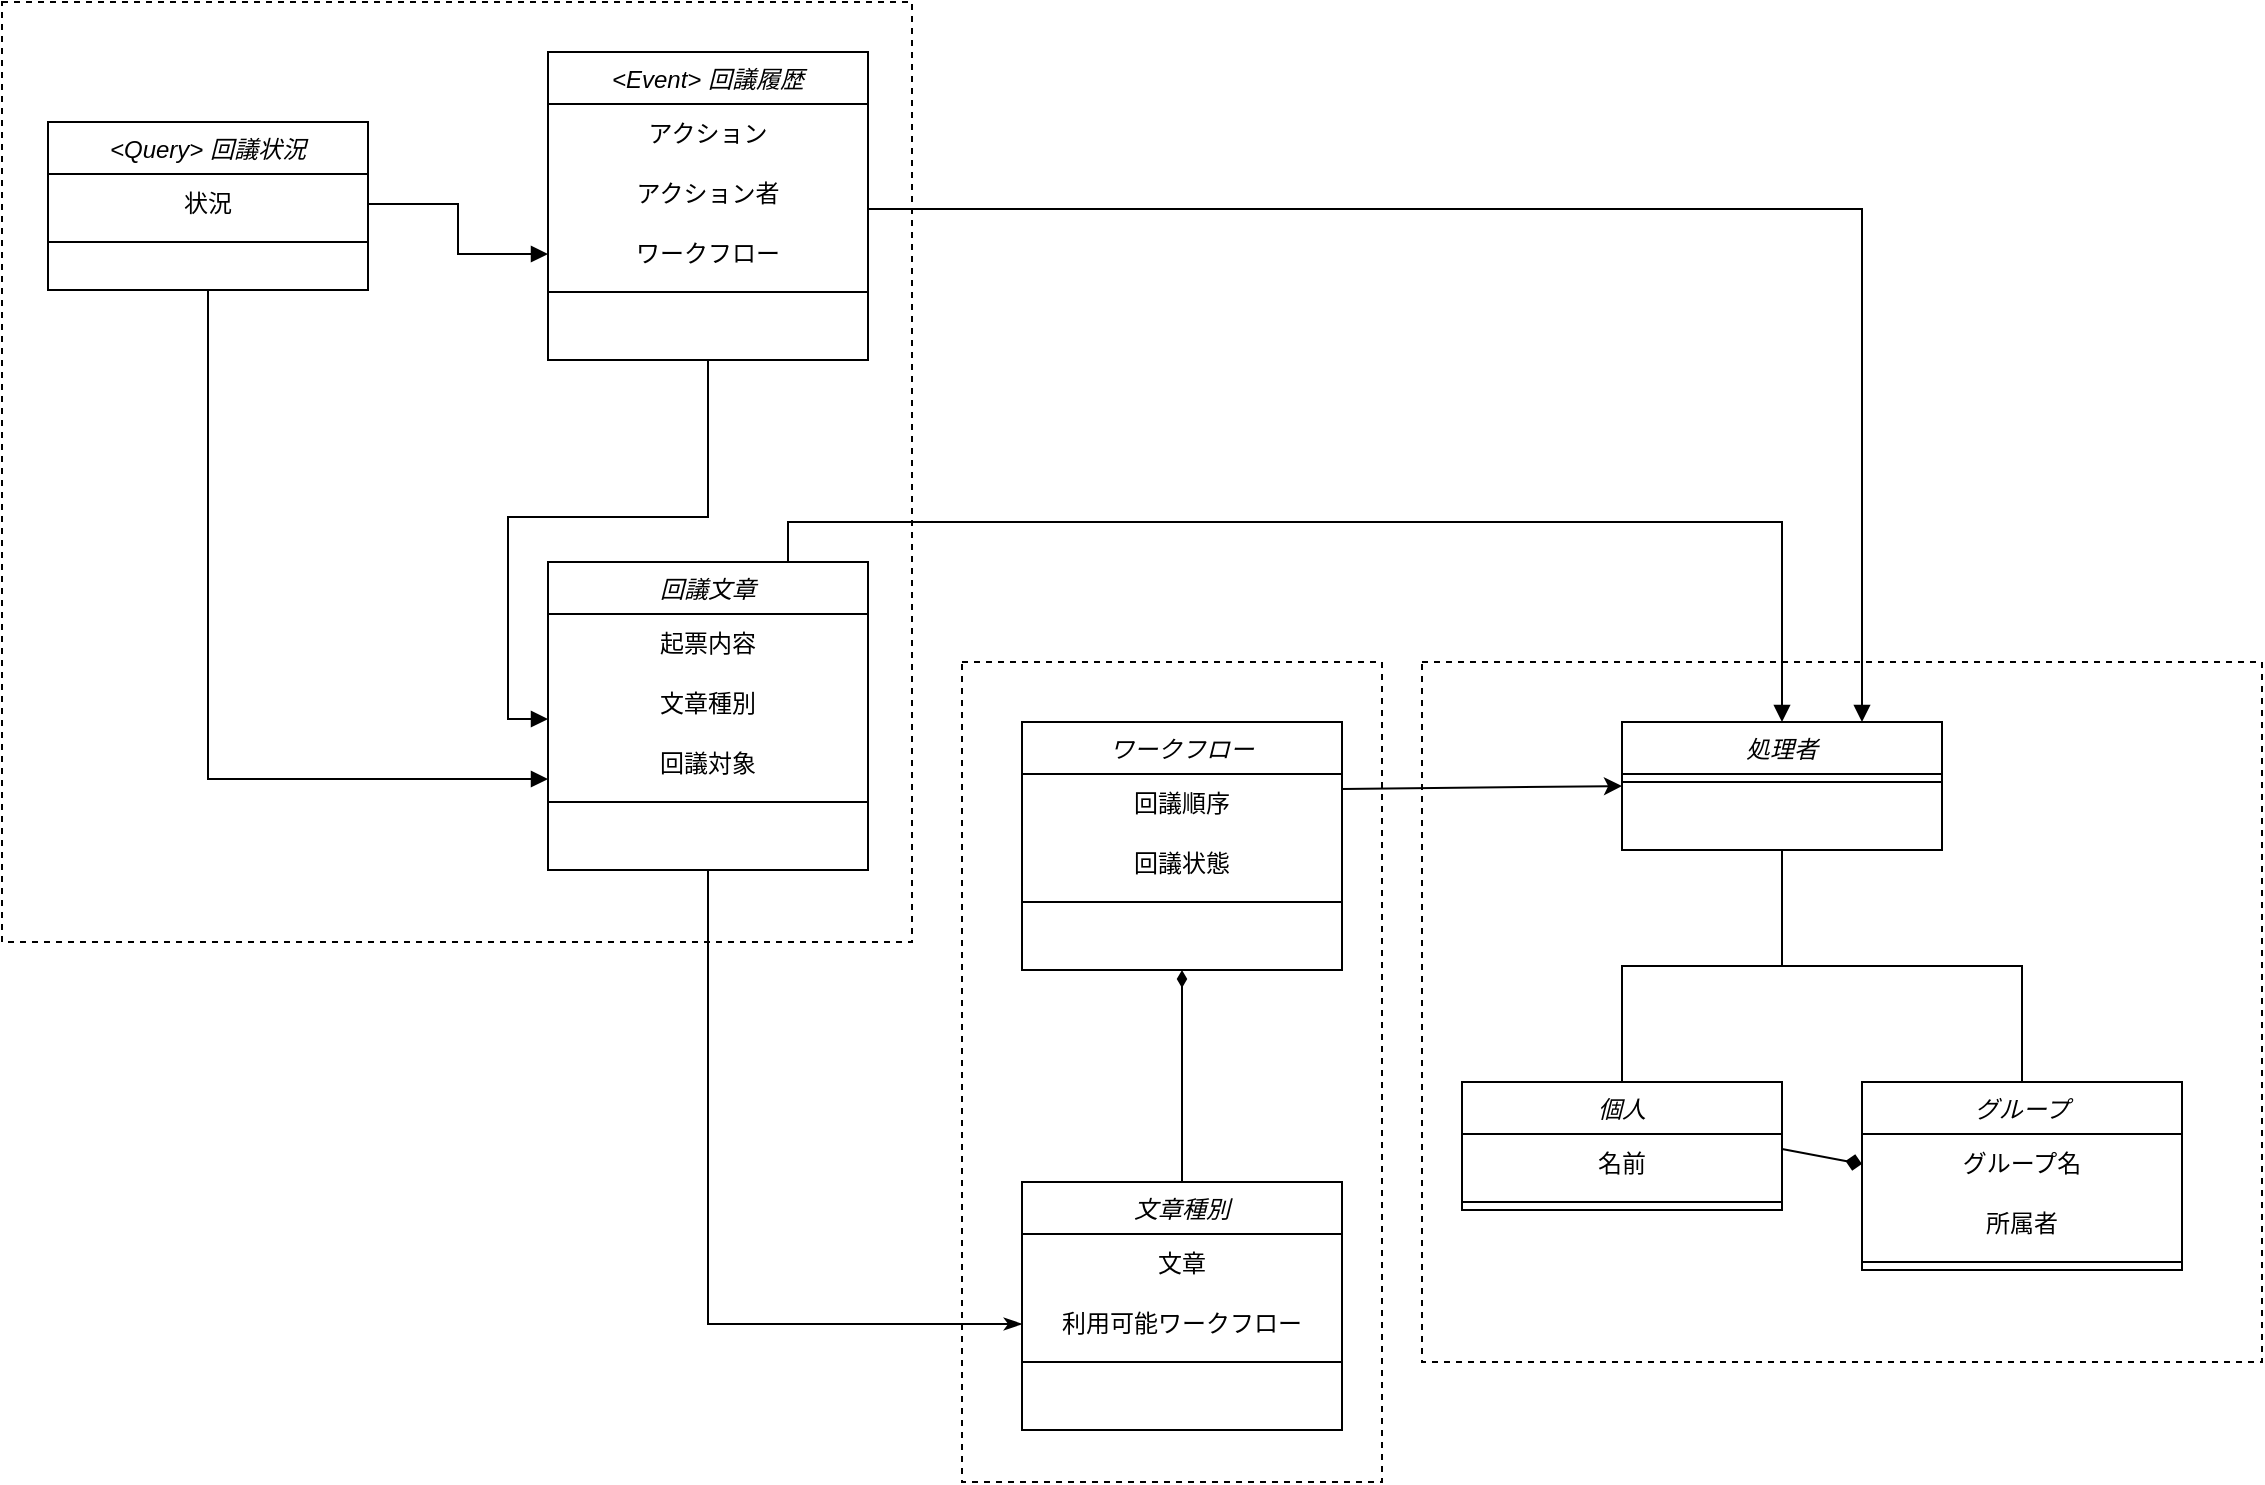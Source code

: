 <mxfile version="20.2.3" type="device"><diagram id="C5RBs43oDa-KdzZeNtuy" name="Page-1"><mxGraphModel dx="2405" dy="836" grid="1" gridSize="10" guides="1" tooltips="1" connect="1" arrows="1" fold="1" page="1" pageScale="1" pageWidth="827" pageHeight="1169" math="0" shadow="0"><root><mxCell id="WIyWlLk6GJQsqaUBKTNV-0"/><mxCell id="WIyWlLk6GJQsqaUBKTNV-1" parent="WIyWlLk6GJQsqaUBKTNV-0"/><mxCell id="uax9X7sILpSDRApu96I1-63" value="" style="rounded=0;whiteSpace=wrap;html=1;fillColor=none;dashed=1;" parent="WIyWlLk6GJQsqaUBKTNV-1" vertex="1"><mxGeometry x="-303" y="90" width="455" height="470" as="geometry"/></mxCell><mxCell id="uax9X7sILpSDRApu96I1-62" value="" style="rounded=0;whiteSpace=wrap;html=1;fillColor=none;dashed=1;" parent="WIyWlLk6GJQsqaUBKTNV-1" vertex="1"><mxGeometry x="177" y="420" width="210" height="410" as="geometry"/></mxCell><mxCell id="uax9X7sILpSDRApu96I1-61" value="" style="rounded=0;whiteSpace=wrap;html=1;fillColor=none;dashed=1;" parent="WIyWlLk6GJQsqaUBKTNV-1" vertex="1"><mxGeometry x="407" y="420" width="420" height="350" as="geometry"/></mxCell><mxCell id="WwqtdvGn970GeSsQC2He-47" style="edgeStyle=orthogonalEdgeStyle;rounded=0;orthogonalLoop=1;jettySize=auto;html=1;exitX=0.75;exitY=0;exitDx=0;exitDy=0;entryX=0.5;entryY=0;entryDx=0;entryDy=0;startArrow=none;startFill=0;endArrow=block;endFill=1;" edge="1" parent="WIyWlLk6GJQsqaUBKTNV-1" source="zkfFHV4jXpPFQw0GAbJ--0" target="uax9X7sILpSDRApu96I1-6"><mxGeometry relative="1" as="geometry"/></mxCell><mxCell id="zkfFHV4jXpPFQw0GAbJ--0" value="回議文章" style="swimlane;fontStyle=2;align=center;verticalAlign=top;childLayout=stackLayout;horizontal=1;startSize=26;horizontalStack=0;resizeParent=1;resizeLast=0;collapsible=1;marginBottom=0;rounded=0;shadow=0;strokeWidth=1;" parent="WIyWlLk6GJQsqaUBKTNV-1" vertex="1"><mxGeometry x="-30" y="370" width="160" height="154" as="geometry"><mxRectangle x="230" y="140" width="160" height="26" as="alternateBounds"/></mxGeometry></mxCell><mxCell id="uax9X7sILpSDRApu96I1-5" value="起票内容" style="text;html=1;strokeColor=none;fillColor=none;align=center;verticalAlign=middle;whiteSpace=wrap;rounded=0;" parent="zkfFHV4jXpPFQw0GAbJ--0" vertex="1"><mxGeometry y="26" width="160" height="30" as="geometry"/></mxCell><mxCell id="WwqtdvGn970GeSsQC2He-2" value="文章種別" style="text;html=1;strokeColor=none;fillColor=none;align=center;verticalAlign=middle;whiteSpace=wrap;rounded=0;" vertex="1" parent="zkfFHV4jXpPFQw0GAbJ--0"><mxGeometry y="56" width="160" height="30" as="geometry"/></mxCell><mxCell id="WwqtdvGn970GeSsQC2He-36" value="回議対象" style="text;html=1;strokeColor=none;fillColor=none;align=center;verticalAlign=middle;whiteSpace=wrap;rounded=0;" vertex="1" parent="zkfFHV4jXpPFQw0GAbJ--0"><mxGeometry y="86" width="160" height="30" as="geometry"/></mxCell><mxCell id="zkfFHV4jXpPFQw0GAbJ--4" value="" style="line;html=1;strokeWidth=1;align=left;verticalAlign=middle;spacingTop=-1;spacingLeft=3;spacingRight=3;rotatable=0;labelPosition=right;points=[];portConstraint=eastwest;" parent="zkfFHV4jXpPFQw0GAbJ--0" vertex="1"><mxGeometry y="116" width="160" height="8" as="geometry"/></mxCell><mxCell id="uax9X7sILpSDRApu96I1-2" value="ワークフロー" style="swimlane;fontStyle=2;align=center;verticalAlign=top;childLayout=stackLayout;horizontal=1;startSize=26;horizontalStack=0;resizeParent=1;resizeLast=0;collapsible=1;marginBottom=0;rounded=0;shadow=0;strokeWidth=1;" parent="WIyWlLk6GJQsqaUBKTNV-1" vertex="1"><mxGeometry x="207" y="450" width="160" height="124" as="geometry"><mxRectangle x="230" y="140" width="160" height="26" as="alternateBounds"/></mxGeometry></mxCell><mxCell id="uax9X7sILpSDRApu96I1-3" value="回議順序" style="text;html=1;strokeColor=none;fillColor=none;align=center;verticalAlign=middle;whiteSpace=wrap;rounded=0;" parent="uax9X7sILpSDRApu96I1-2" vertex="1"><mxGeometry y="26" width="160" height="30" as="geometry"/></mxCell><mxCell id="uax9X7sILpSDRApu96I1-55" value="回議状態" style="text;html=1;strokeColor=none;fillColor=none;align=center;verticalAlign=middle;whiteSpace=wrap;rounded=0;" parent="uax9X7sILpSDRApu96I1-2" vertex="1"><mxGeometry y="56" width="160" height="30" as="geometry"/></mxCell><mxCell id="uax9X7sILpSDRApu96I1-4" value="" style="line;html=1;strokeWidth=1;align=left;verticalAlign=middle;spacingTop=-1;spacingLeft=3;spacingRight=3;rotatable=0;labelPosition=right;points=[];portConstraint=eastwest;" parent="uax9X7sILpSDRApu96I1-2" vertex="1"><mxGeometry y="86" width="160" height="8" as="geometry"/></mxCell><mxCell id="uax9X7sILpSDRApu96I1-6" value="処理者" style="swimlane;fontStyle=2;align=center;verticalAlign=top;childLayout=stackLayout;horizontal=1;startSize=26;horizontalStack=0;resizeParent=1;resizeLast=0;collapsible=1;marginBottom=0;rounded=0;shadow=0;strokeWidth=1;" parent="WIyWlLk6GJQsqaUBKTNV-1" vertex="1"><mxGeometry x="507" y="450" width="160" height="64" as="geometry"><mxRectangle x="620" y="130" width="160" height="26" as="alternateBounds"/></mxGeometry></mxCell><mxCell id="uax9X7sILpSDRApu96I1-8" value="" style="line;html=1;strokeWidth=1;align=left;verticalAlign=middle;spacingTop=-1;spacingLeft=3;spacingRight=3;rotatable=0;labelPosition=right;points=[];portConstraint=eastwest;" parent="uax9X7sILpSDRApu96I1-6" vertex="1"><mxGeometry y="26" width="160" height="8" as="geometry"/></mxCell><mxCell id="uax9X7sILpSDRApu96I1-13" value="個人" style="swimlane;fontStyle=2;align=center;verticalAlign=top;childLayout=stackLayout;horizontal=1;startSize=26;horizontalStack=0;resizeParent=1;resizeLast=0;collapsible=1;marginBottom=0;rounded=0;shadow=0;strokeWidth=1;" parent="WIyWlLk6GJQsqaUBKTNV-1" vertex="1"><mxGeometry x="427" y="630" width="160" height="64" as="geometry"><mxRectangle x="620" y="130" width="160" height="26" as="alternateBounds"/></mxGeometry></mxCell><mxCell id="uax9X7sILpSDRApu96I1-48" value="名前" style="text;html=1;strokeColor=none;fillColor=none;align=center;verticalAlign=middle;whiteSpace=wrap;rounded=0;" parent="uax9X7sILpSDRApu96I1-13" vertex="1"><mxGeometry y="26" width="160" height="30" as="geometry"/></mxCell><mxCell id="uax9X7sILpSDRApu96I1-14" value="" style="line;html=1;strokeWidth=1;align=left;verticalAlign=middle;spacingTop=-1;spacingLeft=3;spacingRight=3;rotatable=0;labelPosition=right;points=[];portConstraint=eastwest;" parent="uax9X7sILpSDRApu96I1-13" vertex="1"><mxGeometry y="56" width="160" height="8" as="geometry"/></mxCell><mxCell id="uax9X7sILpSDRApu96I1-15" value="グループ" style="swimlane;fontStyle=2;align=center;verticalAlign=top;childLayout=stackLayout;horizontal=1;startSize=26;horizontalStack=0;resizeParent=1;resizeLast=0;collapsible=1;marginBottom=0;rounded=0;shadow=0;strokeWidth=1;" parent="WIyWlLk6GJQsqaUBKTNV-1" vertex="1"><mxGeometry x="627" y="630" width="160" height="94" as="geometry"><mxRectangle x="620" y="130" width="160" height="26" as="alternateBounds"/></mxGeometry></mxCell><mxCell id="uax9X7sILpSDRApu96I1-58" value="グループ名" style="text;html=1;strokeColor=none;fillColor=none;align=center;verticalAlign=middle;whiteSpace=wrap;rounded=0;" parent="uax9X7sILpSDRApu96I1-15" vertex="1"><mxGeometry y="26" width="160" height="30" as="geometry"/></mxCell><mxCell id="uax9X7sILpSDRApu96I1-59" value="所属者" style="text;html=1;strokeColor=none;fillColor=none;align=center;verticalAlign=middle;whiteSpace=wrap;rounded=0;" parent="uax9X7sILpSDRApu96I1-15" vertex="1"><mxGeometry y="56" width="160" height="30" as="geometry"/></mxCell><mxCell id="uax9X7sILpSDRApu96I1-16" value="" style="line;html=1;strokeWidth=1;align=left;verticalAlign=middle;spacingTop=-1;spacingLeft=3;spacingRight=3;rotatable=0;labelPosition=right;points=[];portConstraint=eastwest;" parent="uax9X7sILpSDRApu96I1-15" vertex="1"><mxGeometry y="86" width="160" height="8" as="geometry"/></mxCell><mxCell id="uax9X7sILpSDRApu96I1-18" value="" style="edgeStyle=elbowEdgeStyle;elbow=vertical;endArrow=none;html=1;rounded=0;entryX=0.5;entryY=1;entryDx=0;entryDy=0;endFill=0;" parent="WIyWlLk6GJQsqaUBKTNV-1" target="uax9X7sILpSDRApu96I1-6" edge="1"><mxGeometry width="50" height="50" relative="1" as="geometry"><mxPoint x="507" y="630" as="sourcePoint"/><mxPoint x="557" y="580" as="targetPoint"/></mxGeometry></mxCell><mxCell id="uax9X7sILpSDRApu96I1-19" value="" style="edgeStyle=elbowEdgeStyle;elbow=vertical;endArrow=none;html=1;rounded=0;entryX=0.5;entryY=1;entryDx=0;entryDy=0;exitX=0.5;exitY=0;exitDx=0;exitDy=0;endFill=0;" parent="WIyWlLk6GJQsqaUBKTNV-1" source="uax9X7sILpSDRApu96I1-15" target="uax9X7sILpSDRApu96I1-6" edge="1"><mxGeometry width="50" height="50" relative="1" as="geometry"><mxPoint x="657" y="616" as="sourcePoint"/><mxPoint x="737" y="500" as="targetPoint"/></mxGeometry></mxCell><mxCell id="uax9X7sILpSDRApu96I1-72" style="edgeStyle=orthogonalEdgeStyle;rounded=0;orthogonalLoop=1;jettySize=auto;html=1;entryX=0;entryY=0.5;entryDx=0;entryDy=0;endArrow=classicThin;endFill=1;startArrow=none;startFill=0;exitX=0.5;exitY=1;exitDx=0;exitDy=0;" parent="WIyWlLk6GJQsqaUBKTNV-1" source="zkfFHV4jXpPFQw0GAbJ--0" target="uax9X7sILpSDRApu96I1-68" edge="1"><mxGeometry relative="1" as="geometry"><mxPoint x="-73" y="610" as="sourcePoint"/></mxGeometry></mxCell><mxCell id="uax9X7sILpSDRApu96I1-36" value="" style="endArrow=classic;html=1;rounded=0;entryX=0;entryY=0.5;entryDx=0;entryDy=0;exitX=1;exitY=0.25;exitDx=0;exitDy=0;" parent="WIyWlLk6GJQsqaUBKTNV-1" source="uax9X7sILpSDRApu96I1-3" target="uax9X7sILpSDRApu96I1-6" edge="1"><mxGeometry width="50" height="50" relative="1" as="geometry"><mxPoint x="437" y="512" as="sourcePoint"/><mxPoint x="307" y="640" as="targetPoint"/></mxGeometry></mxCell><mxCell id="uax9X7sILpSDRApu96I1-57" value="" style="endArrow=diamond;html=1;rounded=0;endFill=1;entryX=0;entryY=0.5;entryDx=0;entryDy=0;exitX=1;exitY=0.25;exitDx=0;exitDy=0;" parent="WIyWlLk6GJQsqaUBKTNV-1" source="uax9X7sILpSDRApu96I1-48" target="uax9X7sILpSDRApu96I1-58" edge="1"><mxGeometry width="50" height="50" relative="1" as="geometry"><mxPoint x="627" y="665" as="sourcePoint"/><mxPoint x="587" y="659" as="targetPoint"/></mxGeometry></mxCell><mxCell id="uax9X7sILpSDRApu96I1-73" style="edgeStyle=orthogonalEdgeStyle;rounded=0;orthogonalLoop=1;jettySize=auto;html=1;exitX=0.5;exitY=0;exitDx=0;exitDy=0;entryX=0.5;entryY=1;entryDx=0;entryDy=0;endArrow=diamondThin;endFill=1;startArrow=none;startFill=0;" parent="WIyWlLk6GJQsqaUBKTNV-1" source="uax9X7sILpSDRApu96I1-65" target="uax9X7sILpSDRApu96I1-2" edge="1"><mxGeometry relative="1" as="geometry"/></mxCell><mxCell id="uax9X7sILpSDRApu96I1-65" value="文章種別" style="swimlane;fontStyle=2;align=center;verticalAlign=top;childLayout=stackLayout;horizontal=1;startSize=26;horizontalStack=0;resizeParent=1;resizeLast=0;collapsible=1;marginBottom=0;rounded=0;shadow=0;strokeWidth=1;" parent="WIyWlLk6GJQsqaUBKTNV-1" vertex="1"><mxGeometry x="207" y="680" width="160" height="124" as="geometry"><mxRectangle x="230" y="140" width="160" height="26" as="alternateBounds"/></mxGeometry></mxCell><mxCell id="uax9X7sILpSDRApu96I1-67" value="文章" style="text;html=1;strokeColor=none;fillColor=none;align=center;verticalAlign=middle;whiteSpace=wrap;rounded=0;" parent="uax9X7sILpSDRApu96I1-65" vertex="1"><mxGeometry y="26" width="160" height="30" as="geometry"/></mxCell><mxCell id="uax9X7sILpSDRApu96I1-68" value="利用可能ワークフロー" style="text;html=1;strokeColor=none;fillColor=none;align=center;verticalAlign=middle;whiteSpace=wrap;rounded=0;" parent="uax9X7sILpSDRApu96I1-65" vertex="1"><mxGeometry y="56" width="160" height="30" as="geometry"/></mxCell><mxCell id="uax9X7sILpSDRApu96I1-69" value="" style="line;html=1;strokeWidth=1;align=left;verticalAlign=middle;spacingTop=-1;spacingLeft=3;spacingRight=3;rotatable=0;labelPosition=right;points=[];portConstraint=eastwest;" parent="uax9X7sILpSDRApu96I1-65" vertex="1"><mxGeometry y="86" width="160" height="8" as="geometry"/></mxCell><mxCell id="WwqtdvGn970GeSsQC2He-45" value="" style="edgeStyle=orthogonalEdgeStyle;rounded=0;orthogonalLoop=1;jettySize=auto;html=1;startArrow=none;startFill=0;endArrow=block;endFill=1;entryX=0;entryY=0.75;entryDx=0;entryDy=0;" edge="1" parent="WIyWlLk6GJQsqaUBKTNV-1" source="WwqtdvGn970GeSsQC2He-21" target="WwqtdvGn970GeSsQC2He-2"><mxGeometry relative="1" as="geometry"/></mxCell><mxCell id="WwqtdvGn970GeSsQC2He-21" value="&lt;Event&gt; 回議履歴" style="swimlane;fontStyle=2;align=center;verticalAlign=top;childLayout=stackLayout;horizontal=1;startSize=26;horizontalStack=0;resizeParent=1;resizeLast=0;collapsible=1;marginBottom=0;rounded=0;shadow=0;strokeWidth=1;" vertex="1" parent="WIyWlLk6GJQsqaUBKTNV-1"><mxGeometry x="-30" y="115" width="160" height="154" as="geometry"><mxRectangle x="230" y="140" width="160" height="26" as="alternateBounds"/></mxGeometry></mxCell><mxCell id="WwqtdvGn970GeSsQC2He-23" value="アクション" style="text;html=1;strokeColor=none;fillColor=none;align=center;verticalAlign=middle;whiteSpace=wrap;rounded=0;dashed=1;opacity=9;" vertex="1" parent="WwqtdvGn970GeSsQC2He-21"><mxGeometry y="26" width="160" height="30" as="geometry"/></mxCell><mxCell id="WwqtdvGn970GeSsQC2He-24" value="アクション者" style="text;html=1;strokeColor=none;fillColor=none;align=center;verticalAlign=middle;whiteSpace=wrap;rounded=0;dashed=1;opacity=9;" vertex="1" parent="WwqtdvGn970GeSsQC2He-21"><mxGeometry y="56" width="160" height="30" as="geometry"/></mxCell><mxCell id="WwqtdvGn970GeSsQC2He-31" value="ワークフロー" style="text;html=1;strokeColor=none;fillColor=none;align=center;verticalAlign=middle;whiteSpace=wrap;rounded=0;dashed=1;opacity=9;" vertex="1" parent="WwqtdvGn970GeSsQC2He-21"><mxGeometry y="86" width="160" height="30" as="geometry"/></mxCell><mxCell id="WwqtdvGn970GeSsQC2He-25" value="" style="line;html=1;strokeWidth=1;align=left;verticalAlign=middle;spacingTop=-1;spacingLeft=3;spacingRight=3;rotatable=0;labelPosition=right;points=[];portConstraint=eastwest;" vertex="1" parent="WwqtdvGn970GeSsQC2He-21"><mxGeometry y="116" width="160" height="8" as="geometry"/></mxCell><mxCell id="WwqtdvGn970GeSsQC2He-54" style="edgeStyle=orthogonalEdgeStyle;rounded=0;orthogonalLoop=1;jettySize=auto;html=1;exitX=0.5;exitY=1;exitDx=0;exitDy=0;entryX=0;entryY=0.75;entryDx=0;entryDy=0;startArrow=none;startFill=0;endArrow=block;endFill=1;" edge="1" parent="WIyWlLk6GJQsqaUBKTNV-1" source="WwqtdvGn970GeSsQC2He-37" target="WwqtdvGn970GeSsQC2He-36"><mxGeometry relative="1" as="geometry"/></mxCell><mxCell id="WwqtdvGn970GeSsQC2He-37" value="&lt;Query&gt; 回議状況" style="swimlane;fontStyle=2;align=center;verticalAlign=top;childLayout=stackLayout;horizontal=1;startSize=26;horizontalStack=0;resizeParent=1;resizeLast=0;collapsible=1;marginBottom=0;rounded=0;shadow=0;strokeWidth=1;" vertex="1" parent="WIyWlLk6GJQsqaUBKTNV-1"><mxGeometry x="-280" y="150" width="160" height="84" as="geometry"><mxRectangle x="230" y="140" width="160" height="26" as="alternateBounds"/></mxGeometry></mxCell><mxCell id="WwqtdvGn970GeSsQC2He-38" value="状況" style="text;html=1;strokeColor=none;fillColor=none;align=center;verticalAlign=middle;whiteSpace=wrap;rounded=0;dashed=1;opacity=9;" vertex="1" parent="WwqtdvGn970GeSsQC2He-37"><mxGeometry y="26" width="160" height="30" as="geometry"/></mxCell><mxCell id="WwqtdvGn970GeSsQC2He-41" value="" style="line;html=1;strokeWidth=1;align=left;verticalAlign=middle;spacingTop=-1;spacingLeft=3;spacingRight=3;rotatable=0;labelPosition=right;points=[];portConstraint=eastwest;" vertex="1" parent="WwqtdvGn970GeSsQC2He-37"><mxGeometry y="56" width="160" height="8" as="geometry"/></mxCell><mxCell id="WwqtdvGn970GeSsQC2He-46" style="edgeStyle=orthogonalEdgeStyle;rounded=0;orthogonalLoop=1;jettySize=auto;html=1;exitX=1;exitY=0.75;exitDx=0;exitDy=0;entryX=0.75;entryY=0;entryDx=0;entryDy=0;startArrow=none;startFill=0;endArrow=block;endFill=1;" edge="1" parent="WIyWlLk6GJQsqaUBKTNV-1" source="WwqtdvGn970GeSsQC2He-24" target="uax9X7sILpSDRApu96I1-6"><mxGeometry relative="1" as="geometry"/></mxCell><mxCell id="WwqtdvGn970GeSsQC2He-49" value="" style="edgeStyle=orthogonalEdgeStyle;rounded=0;orthogonalLoop=1;jettySize=auto;html=1;startArrow=none;startFill=0;endArrow=block;endFill=1;" edge="1" parent="WIyWlLk6GJQsqaUBKTNV-1" source="WwqtdvGn970GeSsQC2He-38" target="WwqtdvGn970GeSsQC2He-31"><mxGeometry relative="1" as="geometry"/></mxCell></root></mxGraphModel></diagram></mxfile>